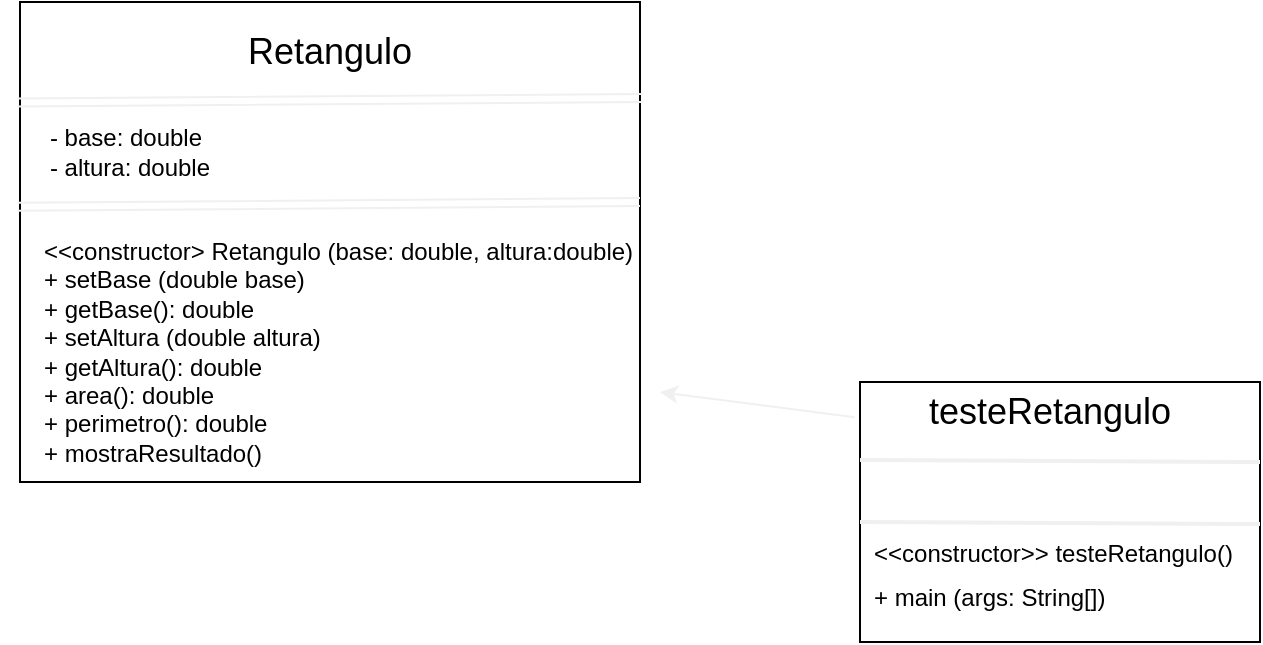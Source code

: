 <mxfile>
    <diagram id="Gh1UO5QViJ92EcomFD_n" name="Page-1">
        <mxGraphModel dx="805" dy="396" grid="1" gridSize="10" guides="1" tooltips="1" connect="1" arrows="1" fold="1" page="1" pageScale="1" pageWidth="850" pageHeight="1100" math="0" shadow="0">
            <root>
                <mxCell id="0"/>
                <mxCell id="1" parent="0"/>
                <mxCell id="2" value="" style="whiteSpace=wrap;html=1;" vertex="1" parent="1">
                    <mxGeometry x="80" y="60" width="310" height="240" as="geometry"/>
                </mxCell>
                <mxCell id="6" value="Retangulo" style="text;strokeColor=none;align=center;fillColor=none;html=1;verticalAlign=middle;whiteSpace=wrap;rounded=0;fontSize=18;" vertex="1" parent="1">
                    <mxGeometry x="180" y="70" width="110" height="30" as="geometry"/>
                </mxCell>
                <mxCell id="7" value="&lt;div style=&quot;text-align: left;&quot;&gt;&lt;span style=&quot;background-color: initial;&quot;&gt;- base: double&lt;/span&gt;&lt;/div&gt;- altura: double" style="text;strokeColor=none;align=center;fillColor=none;html=1;verticalAlign=middle;whiteSpace=wrap;rounded=0;" vertex="1" parent="1">
                    <mxGeometry x="70" y="110" width="130" height="50" as="geometry"/>
                </mxCell>
                <mxCell id="12" value="&amp;lt;&amp;lt;constructor&amp;gt; Retangulo (base: double, altura:double)&lt;br&gt;+ setBase (double base)&lt;br&gt;+ getBase(): double&lt;br&gt;+ setAltura (double altura)&lt;br&gt;+ getAltura(): double&lt;br&gt;+ area(): double&lt;br&gt;+ perimetro(): double&lt;br&gt;+ mostraResultado()" style="text;strokeColor=none;align=left;fillColor=none;html=1;verticalAlign=middle;whiteSpace=wrap;rounded=0;" vertex="1" parent="1">
                    <mxGeometry x="90" y="180" width="310" height="110" as="geometry"/>
                </mxCell>
                <mxCell id="14" value="" style="edgeStyle=none;orthogonalLoop=1;jettySize=auto;html=1;strokeColor=#F0F0F0;fontSize=18;shape=link;entryX=0.066;entryY=0.006;entryDx=0;entryDy=0;entryPerimeter=0;exitX=1.005;exitY=0.2;exitDx=0;exitDy=0;exitPerimeter=0;" edge="1" parent="1" source="2" target="7">
                    <mxGeometry width="80" relative="1" as="geometry">
                        <mxPoint x="210" y="109" as="sourcePoint"/>
                        <mxPoint x="290" y="109" as="targetPoint"/>
                        <Array as="points"/>
                    </mxGeometry>
                </mxCell>
                <mxCell id="15" value="" style="edgeStyle=none;orthogonalLoop=1;jettySize=auto;html=1;strokeColor=#F0F0F0;fontSize=18;shape=link;entryX=0.066;entryY=0.006;entryDx=0;entryDy=0;entryPerimeter=0;" edge="1" parent="1">
                    <mxGeometry width="80" relative="1" as="geometry">
                        <mxPoint x="390" y="160" as="sourcePoint"/>
                        <mxPoint x="78.44" y="162.42" as="targetPoint"/>
                        <Array as="points"/>
                    </mxGeometry>
                </mxCell>
                <mxCell id="16" value="" style="whiteSpace=wrap;html=1;fontSize=18;" vertex="1" parent="1">
                    <mxGeometry x="500" y="250" width="200" height="130" as="geometry"/>
                </mxCell>
                <mxCell id="17" value="testeRetangulo" style="text;strokeColor=none;align=center;fillColor=none;html=1;verticalAlign=middle;whiteSpace=wrap;rounded=0;fontSize=18;" vertex="1" parent="1">
                    <mxGeometry x="515" y="250" width="160" height="30" as="geometry"/>
                </mxCell>
                <mxCell id="18" value="&lt;span style=&quot;font-size: 12px;&quot;&gt;&amp;lt;&amp;lt;constructor&amp;gt;&amp;gt; testeRetangulo()&lt;br&gt;+ main (args: String[])&lt;br&gt;&lt;/span&gt;" style="text;strokeColor=none;align=left;fillColor=none;html=1;verticalAlign=middle;whiteSpace=wrap;rounded=0;fontSize=18;" vertex="1" parent="1">
                    <mxGeometry x="505" y="310" width="190" height="70" as="geometry"/>
                </mxCell>
                <mxCell id="22" value="" style="edgeStyle=none;orthogonalLoop=1;jettySize=auto;html=1;strokeColor=#F0F0F0;fontSize=12;shape=link;width=1;" edge="1" parent="1">
                    <mxGeometry width="80" relative="1" as="geometry">
                        <mxPoint x="500" y="289" as="sourcePoint"/>
                        <mxPoint x="700" y="290" as="targetPoint"/>
                        <Array as="points">
                            <mxPoint x="690" y="290"/>
                        </Array>
                    </mxGeometry>
                </mxCell>
                <mxCell id="24" value="" style="edgeStyle=none;orthogonalLoop=1;jettySize=auto;html=1;strokeColor=#F0F0F0;fontSize=12;shape=link;width=1;" edge="1" parent="1">
                    <mxGeometry width="80" relative="1" as="geometry">
                        <mxPoint x="500" y="320" as="sourcePoint"/>
                        <mxPoint x="700" y="321" as="targetPoint"/>
                        <Array as="points">
                            <mxPoint x="690" y="321"/>
                        </Array>
                    </mxGeometry>
                </mxCell>
                <mxCell id="25" value="" style="edgeStyle=none;orthogonalLoop=1;jettySize=auto;html=1;strokeColor=#F0F0F0;fontSize=12;exitX=-0.013;exitY=0.136;exitDx=0;exitDy=0;exitPerimeter=0;" edge="1" parent="1" source="16" target="12">
                    <mxGeometry width="80" relative="1" as="geometry">
                        <mxPoint x="410" y="264.5" as="sourcePoint"/>
                        <mxPoint x="490" y="264.5" as="targetPoint"/>
                    </mxGeometry>
                </mxCell>
            </root>
        </mxGraphModel>
    </diagram>
</mxfile>